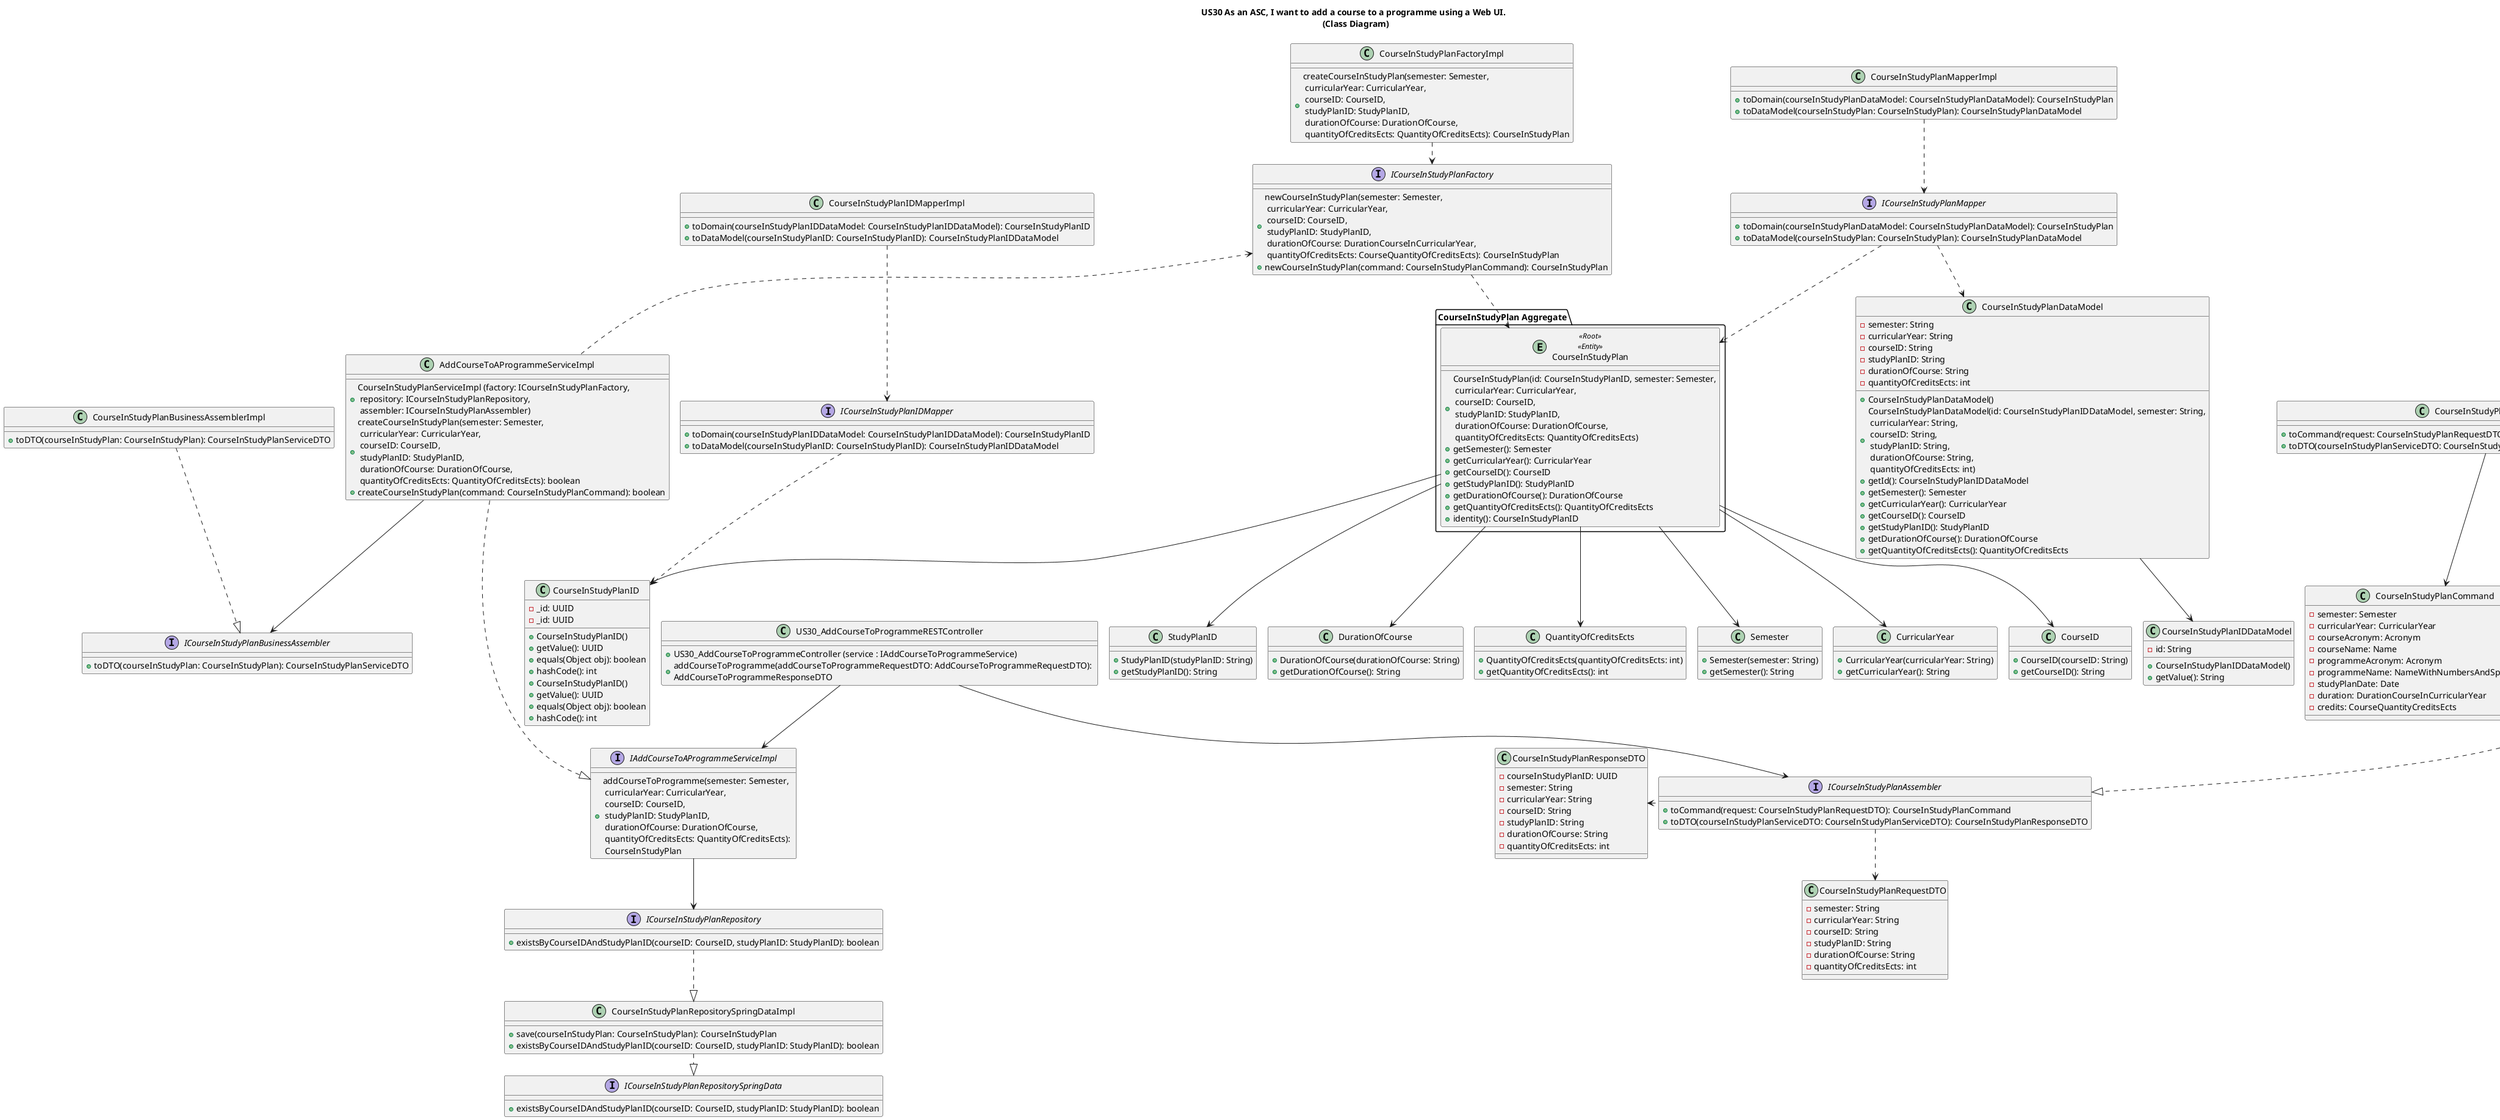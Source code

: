 @startuml
title US30 As an ASC, I want to add a course to a programme using a Web UI. \n (Class Diagram)
!pragma layout smetana
skinparam ranksep 60
skinparam nodesep 60
skinparam linetype ortho

' ======= CONTROLLER =======

class US30_AddCourseToProgrammeRESTController {
      + US30_AddCourseToProgrammeController (service : IAddCourseToProgrammeService)
      + addCourseToProgramme(addCourseToProgrammeRequestDTO: AddCourseToProgrammeRequestDTO): \nAddCourseToProgrammeResponseDTO
}

' ======= SERVICE =======

interface IAddCourseToAProgrammeServiceImpl {
    + addCourseToProgramme(semester: Semester,\n curricularYear: CurricularYear,\n courseID: CourseID,\n studyPlanID: StudyPlanID,\n durationOfCourse: DurationOfCourse,\n quantityOfCreditsEcts: QuantityOfCreditsEcts): \n CourseInStudyPlan
}

class AddCourseToAProgrammeServiceImpl {
    + CourseInStudyPlanServiceImpl (factory: ICourseInStudyPlanFactory,\n repository: ICourseInStudyPlanRepository,\n assembler: ICourseInStudyPlanAssembler)
    + createCourseInStudyPlan(semester: Semester,\n curricularYear: CurricularYear,\n courseID: CourseID,\n studyPlanID: StudyPlanID,\n durationOfCourse: DurationOfCourse,\n quantityOfCreditsEcts: QuantityOfCreditsEcts): boolean
    + createCourseInStudyPlan(command: CourseInStudyPlanCommand): boolean
}

' ======= ASSEMBLER =======

class CourseInStudyPlanAssemblerImpl {
    + toCommand(request: CourseInStudyPlanRequestDTO): CourseInStudyPlanCommand
    + toDTO(courseInStudyPlanServiceDTO: CourseInStudyPlanServiceDTO): CourseInStudyPlanResponseDTO
}

interface ICourseInStudyPlanAssembler {
    + toCommand(request: CourseInStudyPlanRequestDTO): CourseInStudyPlanCommand
        + toDTO(courseInStudyPlanServiceDTO: CourseInStudyPlanServiceDTO): CourseInStudyPlanResponseDTO
}

class CourseInStudyPlanBusinessAssemblerImpl {
    + toDTO(courseInStudyPlan: CourseInStudyPlan): CourseInStudyPlanServiceDTO
}

interface ICourseInStudyPlanBusinessAssembler {
    + toDTO(courseInStudyPlan: CourseInStudyPlan): CourseInStudyPlanServiceDTO
}

class CourseInStudyPlanRequestDTO {
    - semester: String
    - curricularYear: String
    - courseID: String
    - studyPlanID: String
    - durationOfCourse: String
    - quantityOfCreditsEcts: int
}

class CourseInStudyPlanResponseDTO {
    - courseInStudyPlanID: UUID
    - semester: String
    - curricularYear: String
    - courseID: String
    - studyPlanID: String
    - durationOfCourse: String
    - quantityOfCreditsEcts: int
}

class CourseInStudyPlanCommand {
    - semester: Semester
    - curricularYear: CurricularYear
    - courseAcronym: Acronym
    - courseName: Name
    - programmeAcronym: Acronym
    - programmeName: NameWithNumbersAndSpecialChars
    - studyPlanDate: Date
    - duration: DurationCourseInCurricularYear
    - credits: CourseQuantityCreditsEcts
}

' ======= MAPPER =======

class CourseInStudyPlanMapperImpl {
    + toDomain(courseInStudyPlanDataModel: CourseInStudyPlanDataModel): CourseInStudyPlan
    + toDataModel(courseInStudyPlan: CourseInStudyPlan): CourseInStudyPlanDataModel
}

interface ICourseInStudyPlanMapper {
    + toDomain(courseInStudyPlanDataModel: CourseInStudyPlanDataModel): CourseInStudyPlan
    + toDataModel(courseInStudyPlan: CourseInStudyPlan): CourseInStudyPlanDataModel
}

interface ICourseInStudyPlanIDMapper {
    + toDomain(courseInStudyPlanIDDataModel: CourseInStudyPlanIDDataModel): CourseInStudyPlanID
    + toDataModel(courseInStudyPlanID: CourseInStudyPlanID): CourseInStudyPlanIDDataModel
}

class CourseInStudyPlanIDMapperImpl {
    + toDomain(courseInStudyPlanIDDataModel: CourseInStudyPlanIDDataModel): CourseInStudyPlanID
    + toDataModel(courseInStudyPlanID: CourseInStudyPlanID): CourseInStudyPlanIDDataModel
}

' ======= REPOSITORY =======

interface ICourseInStudyPlanRepository {
      + existsByCourseIDAndStudyPlanID(courseID: CourseID, studyPlanID: StudyPlanID): boolean
}

class CourseInStudyPlanRepositorySpringDataImpl  {
   + save(courseInStudyPlan: CourseInStudyPlan): CourseInStudyPlan
   + existsByCourseIDAndStudyPlanID(courseID: CourseID, studyPlanID: StudyPlanID): boolean
}

interface ICourseInStudyPlanRepositorySpringData {
      + existsByCourseIDAndStudyPlanID(courseID: CourseID, studyPlanID: StudyPlanID): boolean
}

' ======= FACTORY =======

interface ICourseInStudyPlanFactory	{
  + newCourseInStudyPlan(semester: Semester,\n curricularYear: CurricularYear,\n courseID: CourseID,\n studyPlanID: StudyPlanID,\n durationOfCourse: DurationCourseInCurricularYear,\n quantityOfCreditsEcts: CourseQuantityOfCreditsEcts): CourseInStudyPlan
  + newCourseInStudyPlan(command: CourseInStudyPlanCommand): CourseInStudyPlan
}

class CourseInStudyPlanFactoryImpl {
  + createCourseInStudyPlan(semester: Semester,\n curricularYear: CurricularYear,\n courseID: CourseID,\n studyPlanID: StudyPlanID,\n durationOfCourse: DurationOfCourse,\n quantityOfCreditsEcts: QuantityOfCreditsEcts): CourseInStudyPlan
}

' ======= AGGREGATE =======

package "CourseInStudyPlan Aggregate"  {
    Entity CourseInStudyPlan <<Root>> <<Entity>> {
      + CourseInStudyPlan(id: CourseInStudyPlanID, semester: Semester,\n curricularYear: CurricularYear,\n courseID: CourseID,\n studyPlanID: StudyPlanID,\n durationOfCourse: DurationOfCourse,\n quantityOfCreditsEcts: QuantityOfCreditsEcts)
      + getSemester(): Semester
      + getCurricularYear(): CurricularYear
      + getCourseID(): CourseID
      + getStudyPlanID(): StudyPlanID
      + getDurationOfCourse(): DurationOfCourse
      + getQuantityOfCreditsEcts(): QuantityOfCreditsEcts
      + identity(): CourseInStudyPlanID
    }
}

' ======= VALUE OBJECTS =======

class CourseInStudyPlanID {
      - _id: UUID
      + CourseInStudyPlanID()
      + getValue(): UUID
      + equals(Object obj): boolean
      + hashCode(): int
    }

class Semester {
      + Semester(semester: String)
      + getSemester(): String
    }

class CurricularYear {
      + CurricularYear(curricularYear: String)
      + getCurricularYear(): String
    }

class CourseID {
      + CourseID(courseID: String)
      + getCourseID(): String
    }

class StudyPlanID {
      + StudyPlanID(studyPlanID: String)
      + getStudyPlanID(): String
    }

class DurationOfCourse {
      + DurationOfCourse(durationOfCourse: String)
      + getDurationOfCourse(): String
    }

class QuantityOfCreditsEcts {
      + QuantityOfCreditsEcts(quantityOfCreditsEcts: int)
      + getQuantityOfCreditsEcts(): int
    }

class CourseInStudyPlanID {
       - _id: UUID
       + CourseInStudyPlanID()
       + getValue(): UUID
       + equals(Object obj): boolean
       + hashCode(): int
    }

' ======= DATAMODEL =======

    class CourseInStudyPlanDataModel {
       - semester: String
       - curricularYear: String
       - courseID: String
       - studyPlanID: String
       - durationOfCourse: String
       - quantityOfCreditsEcts: int
       + CourseInStudyPlanDataModel()
       + CourseInStudyPlanDataModel(id: CourseInStudyPlanIDDataModel, semester: String,\n curricularYear: String,\n courseID: String,\n studyPlanID: String,\n durationOfCourse: String,\n quantityOfCreditsEcts: int)
       + getId(): CourseInStudyPlanIDDataModel
       + getSemester(): Semester
       + getCurricularYear(): CurricularYear
       + getCourseID(): CourseID
       + getStudyPlanID(): StudyPlanID
       + getDurationOfCourse(): DurationOfCourse
       + getQuantityOfCreditsEcts(): QuantityOfCreditsEcts
    }

class CourseInStudyPlanIDDataModel {
    - id: String
    + CourseInStudyPlanIDDataModel()
    + getValue(): String
}

' ======= NAVIGABILITY =======

' ======= CourseInStudyPlanAggregate =======
CourseInStudyPlan -down-> CourseInStudyPlanID
CourseInStudyPlan -down-> Semester
CourseInStudyPlan -down-> CurricularYear
CourseInStudyPlan -down-> CourseID
CourseInStudyPlan -down-> StudyPlanID
CourseInStudyPlan -down-> DurationOfCourse
CourseInStudyPlan -down-> QuantityOfCreditsEcts

' ======= US30_AddCourseToProgrammeRESTController =======

US30_AddCourseToProgrammeRESTController -down-> IAddCourseToAProgrammeServiceImpl
US30_AddCourseToProgrammeRESTController -down-> ICourseInStudyPlanAssembler


' ======= Assembler =======
CourseInStudyPlanAssemblerImpl ...|> ICourseInStudyPlanAssembler
ICourseInStudyPlanAssembler ..> CourseInStudyPlanRequestDTO
ICourseInStudyPlanAssembler .left.> CourseInStudyPlanResponseDTO
CourseInStudyPlanAssemblerImpl --> CourseInStudyPlanCommand
CourseInStudyPlanBusinessAssemblerImpl ..|> ICourseInStudyPlanBusinessAssembler

' ======= Factory =======
CourseInStudyPlanFactoryImpl .down.> ICourseInStudyPlanFactory
AddCourseToAProgrammeServiceImpl .up.> ICourseInStudyPlanFactory
ICourseInStudyPlanFactory ..> CourseInStudyPlan

' ======= Service =======
AddCourseToAProgrammeServiceImpl ...|> IAddCourseToAProgrammeServiceImpl
IAddCourseToAProgrammeServiceImpl -down-> ICourseInStudyPlanRepository
AddCourseToAProgrammeServiceImpl -down-> ICourseInStudyPlanBusinessAssembler
' ======= Mapper =======
CourseInStudyPlanMapperImpl ..> ICourseInStudyPlanMapper
ICourseInStudyPlanMapper ..> CourseInStudyPlan
ICourseInStudyPlanMapper ..> CourseInStudyPlanDataModel
CourseInStudyPlanIDMapperImpl ..> ICourseInStudyPlanIDMapper
ICourseInStudyPlanIDMapper ..> CourseInStudyPlanID

' ======= DataModel =======
CourseInStudyPlanDataModel --> CourseInStudyPlanIDDataModel

' ======= Repository =======
ICourseInStudyPlanRepository .down.|> CourseInStudyPlanRepositorySpringDataImpl
CourseInStudyPlanRepositorySpringDataImpl .down.|> ICourseInStudyPlanRepositorySpringData


@enduml